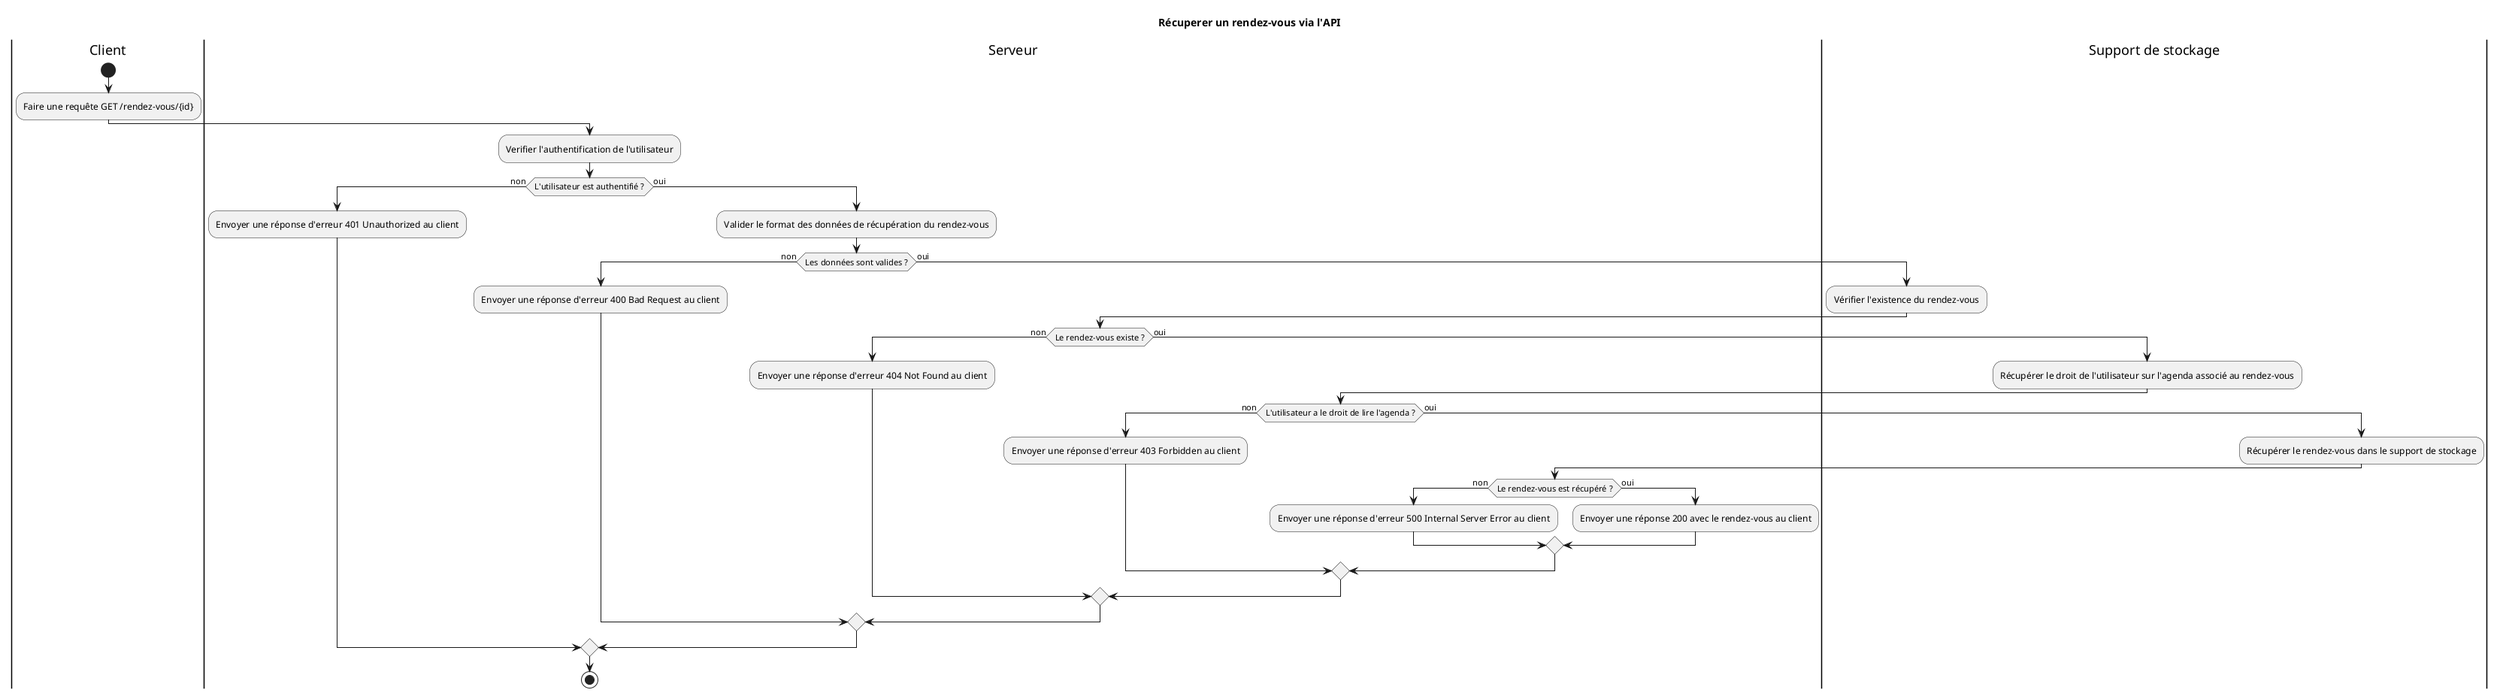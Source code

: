 @startuml Diagramme d'activité de la récupération d'un rendez-vous
title Récuperer un rendez-vous via l'API

|c|Client
|s|Serveur
|b|Support de stockage

|c|
start
:Faire une requête GET /rendez-vous/{id};

|s|
:Verifier l'authentification de l'utilisateur;
if (L'utilisateur est authentifié ?) then (non)
    :Envoyer une réponse d'erreur 401 Unauthorized au client;
else (oui)
    :Valider le format des données de récupération du rendez-vous;
    if (Les données sont valides ?) then (non)
        :Envoyer une réponse d'erreur 400 Bad Request au client;
    else (oui)
        |b|
        :Vérifier l'existence du rendez-vous;
        |s|
        if (Le rendez-vous existe ?) then (non)
            :Envoyer une réponse d'erreur 404 Not Found au client;
        else (oui)
            |b|
            :Récupérer le droit de l'utilisateur sur l'agenda associé au rendez-vous;
            |s|
            if (L'utilisateur a le droit de lire l'agenda ?) then (non)
                :Envoyer une réponse d'erreur 403 Forbidden au client;
            else (oui)
                |b|
                :Récupérer le rendez-vous dans le support de stockage;
                |s|
                if (Le rendez-vous est récupéré ?) then (non)
                    :Envoyer une réponse d'erreur 500 Internal Server Error au client;
                else (oui)
                    :Envoyer une réponse 200 avec le rendez-vous au client;
                endif
            endif
        endif
    endif
endif

stop
@enduml